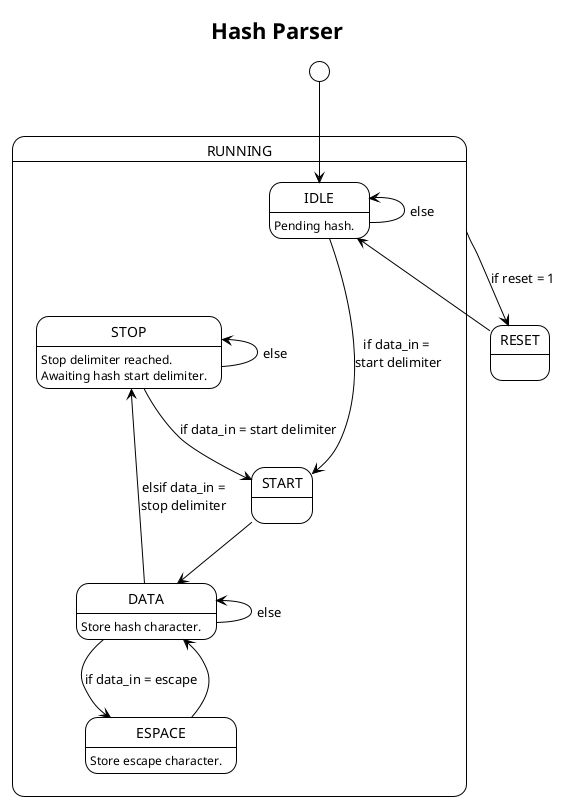 @startuml
!theme plain

skin rose

title Hash Parser

state RUNNING {
IDLE:Pending hash.
STOP:Stop delimiter reached.\nAwaiting hash start delimiter.
START:
ESPACE:Store escape character.
DATA:Store hash character.
  IDLE <- IDLE: else
  IDLE ---> START:if data_in = \nstart delimiter
  STOP --> START: if data_in = start delimiter
  STOP <- STOP: else
  START --> DATA
  ESPACE -> DATA
  DATA --> ESPACE: if data_in = escape
  DATA -u-> STOP: elsif data_in =\nstop delimiter
  DATA <-u- DATA: else
}
[*] --> IDLE

RESET:
RUNNING --> RESET: if reset = 1
RESET -l-> IDLE
@enduml